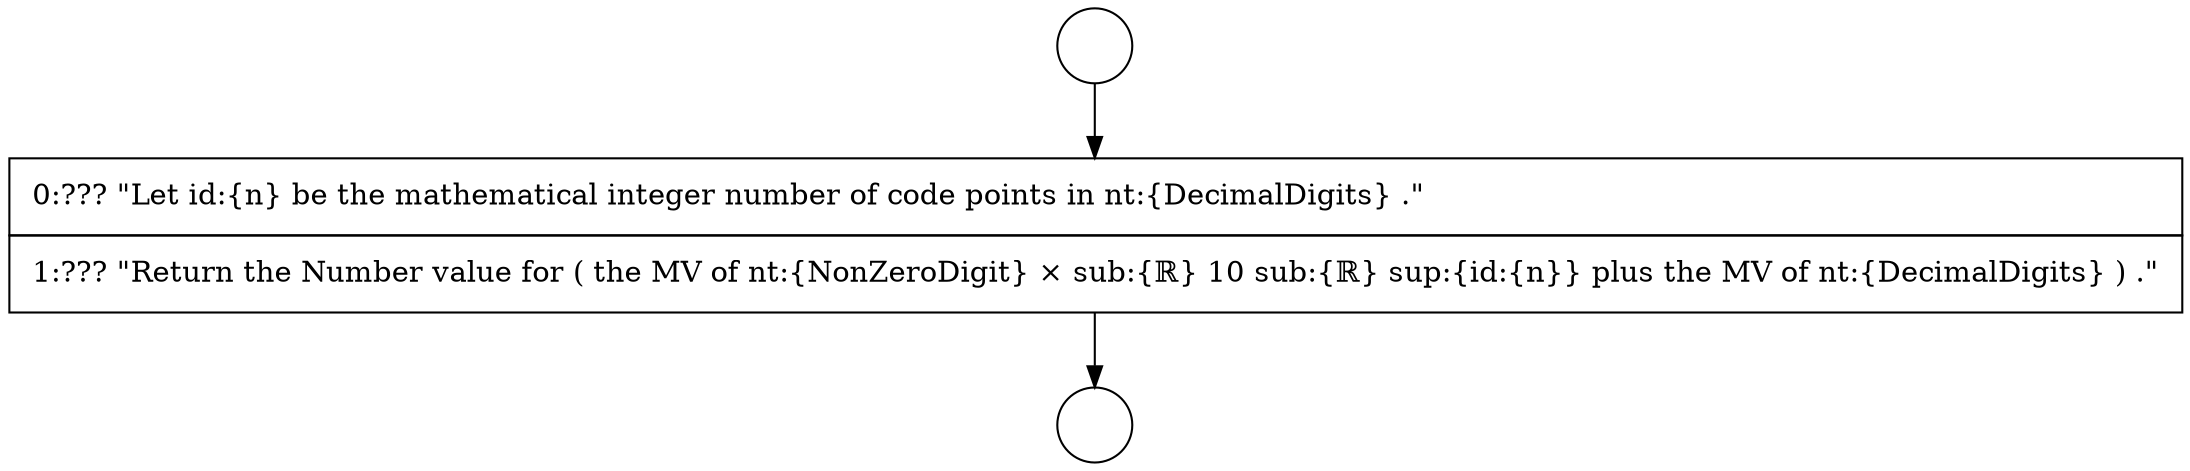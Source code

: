 digraph {
  node14123 [shape=circle label=" " color="black" fillcolor="white" style=filled]
  node14125 [shape=none, margin=0, label=<<font color="black">
    <table border="0" cellborder="1" cellspacing="0" cellpadding="10">
      <tr><td align="left">0:??? &quot;Let id:{n} be the mathematical integer number of code points in nt:{DecimalDigits} .&quot;</td></tr>
      <tr><td align="left">1:??? &quot;Return the Number value for ( the MV of nt:{NonZeroDigit} &times; sub:{ℝ} 10 sub:{ℝ} sup:{id:{n}} plus the MV of nt:{DecimalDigits} ) .&quot;</td></tr>
    </table>
  </font>> color="black" fillcolor="white" style=filled]
  node14124 [shape=circle label=" " color="black" fillcolor="white" style=filled]
  node14123 -> node14125 [ color="black"]
  node14125 -> node14124 [ color="black"]
}
